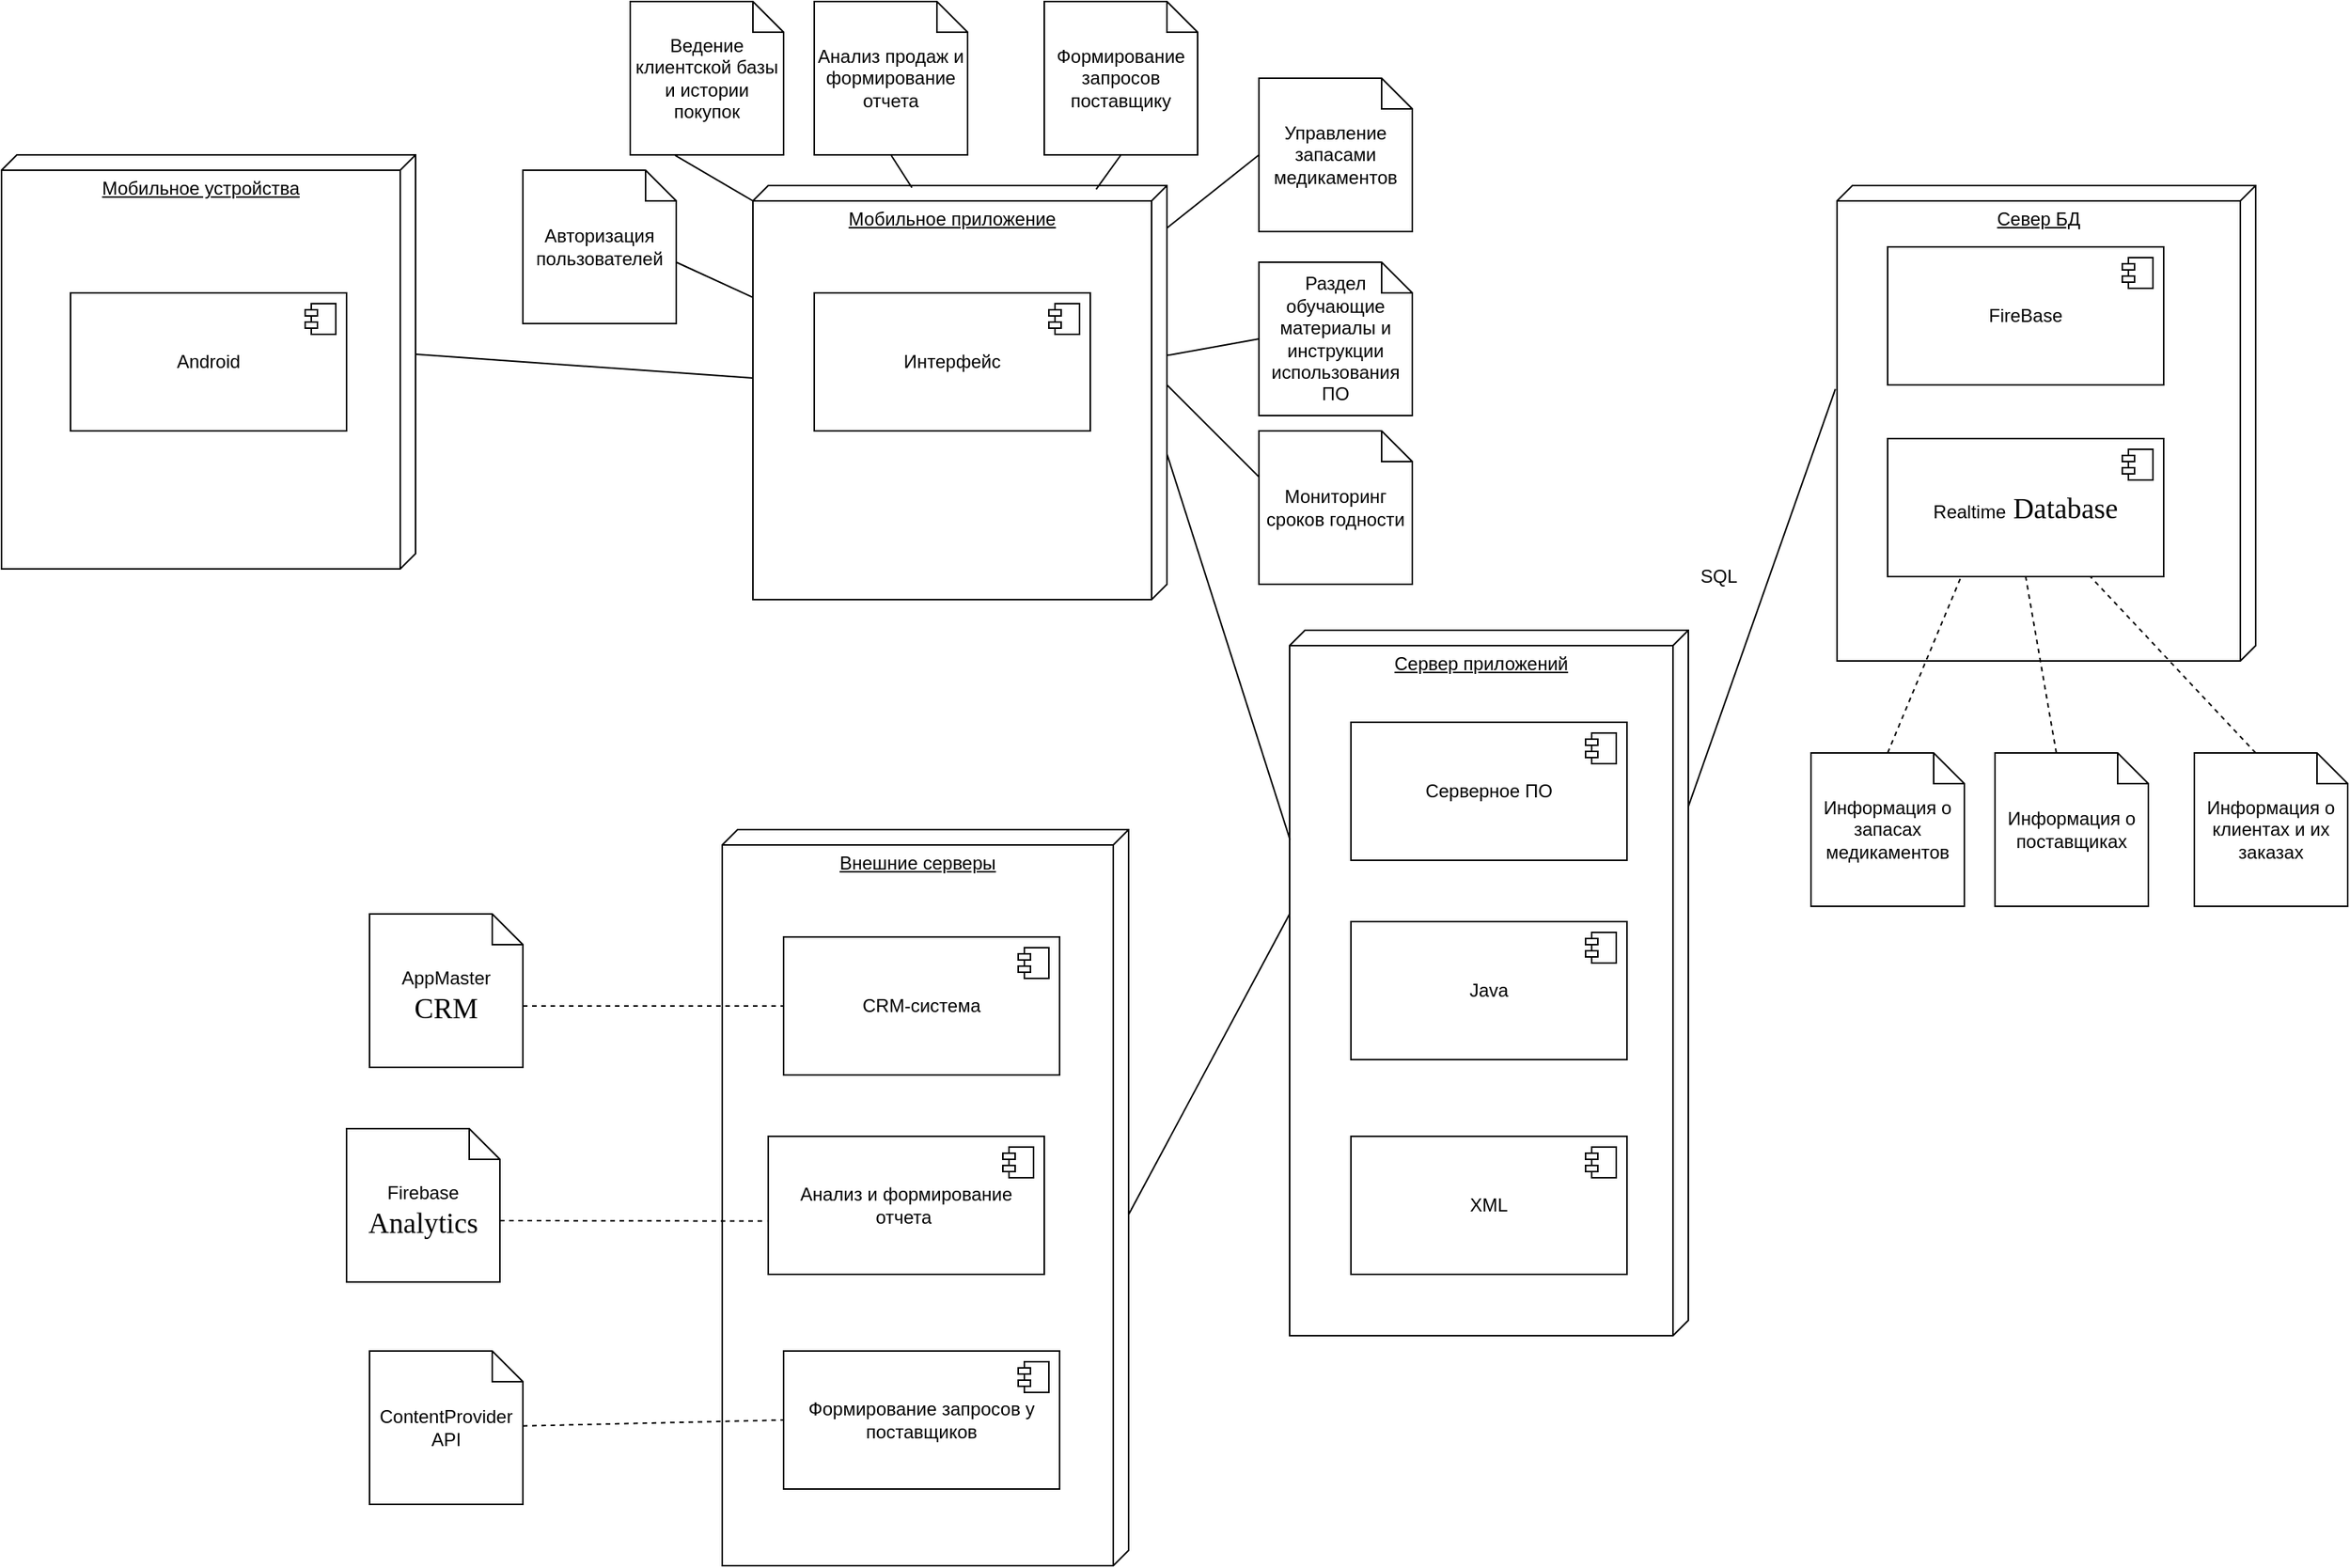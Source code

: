 <mxfile version="23.1.2" type="device">
  <diagram name="Страница — 1" id="DCjPbNZcJy4rBKEYP6em">
    <mxGraphModel dx="3000" dy="958" grid="1" gridSize="10" guides="1" tooltips="1" connect="1" arrows="1" fold="1" page="0" pageScale="1" pageWidth="827" pageHeight="1169" math="0" shadow="0">
      <root>
        <mxCell id="0" />
        <mxCell id="1" parent="0" />
        <mxCell id="6bSXe6BSbkcos6ZR_QDM-1" value="Север БД" style="verticalAlign=top;align=center;spacingTop=8;spacingLeft=2;spacingRight=12;shape=cube;size=10;direction=south;fontStyle=4;html=1;whiteSpace=wrap;" parent="1" vertex="1">
          <mxGeometry x="537" y="120" width="273" height="310" as="geometry" />
        </mxCell>
        <mxCell id="6bSXe6BSbkcos6ZR_QDM-2" value="FireBase" style="html=1;dropTarget=0;whiteSpace=wrap;" parent="1" vertex="1">
          <mxGeometry x="570" y="160" width="180" height="90" as="geometry" />
        </mxCell>
        <mxCell id="6bSXe6BSbkcos6ZR_QDM-3" value="" style="shape=module;jettyWidth=8;jettyHeight=4;" parent="6bSXe6BSbkcos6ZR_QDM-2" vertex="1">
          <mxGeometry x="1" width="20" height="20" relative="1" as="geometry">
            <mxPoint x="-27" y="7" as="offset" />
          </mxGeometry>
        </mxCell>
        <mxCell id="6bSXe6BSbkcos6ZR_QDM-7" value="Сервер приложений" style="verticalAlign=top;align=center;spacingTop=8;spacingLeft=2;spacingRight=12;shape=cube;size=10;direction=south;fontStyle=4;html=1;whiteSpace=wrap;" parent="1" vertex="1">
          <mxGeometry x="180" y="410" width="260" height="460" as="geometry" />
        </mxCell>
        <mxCell id="6bSXe6BSbkcos6ZR_QDM-8" value="Мобильное приложение" style="verticalAlign=top;align=center;spacingTop=8;spacingLeft=2;spacingRight=12;shape=cube;size=10;direction=south;fontStyle=4;html=1;whiteSpace=wrap;" parent="1" vertex="1">
          <mxGeometry x="-170" y="120" width="270" height="270" as="geometry" />
        </mxCell>
        <mxCell id="6bSXe6BSbkcos6ZR_QDM-9" value="Внешние серверы" style="verticalAlign=top;align=center;spacingTop=8;spacingLeft=2;spacingRight=12;shape=cube;size=10;direction=south;fontStyle=4;html=1;whiteSpace=wrap;" parent="1" vertex="1">
          <mxGeometry x="-190" y="540" width="265" height="480" as="geometry" />
        </mxCell>
        <mxCell id="6bSXe6BSbkcos6ZR_QDM-10" value="Интерфейс" style="html=1;dropTarget=0;whiteSpace=wrap;" parent="1" vertex="1">
          <mxGeometry x="-130" y="190" width="180" height="90" as="geometry" />
        </mxCell>
        <mxCell id="6bSXe6BSbkcos6ZR_QDM-11" value="" style="shape=module;jettyWidth=8;jettyHeight=4;" parent="6bSXe6BSbkcos6ZR_QDM-10" vertex="1">
          <mxGeometry x="1" width="20" height="20" relative="1" as="geometry">
            <mxPoint x="-27" y="7" as="offset" />
          </mxGeometry>
        </mxCell>
        <mxCell id="6bSXe6BSbkcos6ZR_QDM-13" value="" style="endArrow=none;html=1;rounded=0;exitX=0;exitY=0;exitDx=115;exitDy=0;exitPerimeter=0;entryX=0.428;entryY=1.004;entryDx=0;entryDy=0;entryPerimeter=0;" parent="1" source="6bSXe6BSbkcos6ZR_QDM-7" target="6bSXe6BSbkcos6ZR_QDM-1" edge="1">
          <mxGeometry width="50" height="50" relative="1" as="geometry">
            <mxPoint x="10" y="400" as="sourcePoint" />
            <mxPoint x="60" y="350" as="targetPoint" />
            <Array as="points" />
          </mxGeometry>
        </mxCell>
        <mxCell id="6bSXe6BSbkcos6ZR_QDM-14" value="SQL" style="text;html=1;strokeColor=none;fillColor=none;align=center;verticalAlign=middle;whiteSpace=wrap;rounded=0;" parent="1" vertex="1">
          <mxGeometry x="430" y="360" width="60" height="30" as="geometry" />
        </mxCell>
        <mxCell id="6bSXe6BSbkcos6ZR_QDM-16" value="Серверное ПО" style="html=1;dropTarget=0;whiteSpace=wrap;" parent="1" vertex="1">
          <mxGeometry x="220" y="470" width="180" height="90" as="geometry" />
        </mxCell>
        <mxCell id="6bSXe6BSbkcos6ZR_QDM-17" value="" style="shape=module;jettyWidth=8;jettyHeight=4;" parent="6bSXe6BSbkcos6ZR_QDM-16" vertex="1">
          <mxGeometry x="1" width="20" height="20" relative="1" as="geometry">
            <mxPoint x="-27" y="7" as="offset" />
          </mxGeometry>
        </mxCell>
        <mxCell id="6bSXe6BSbkcos6ZR_QDM-19" value="Java" style="html=1;dropTarget=0;whiteSpace=wrap;" parent="1" vertex="1">
          <mxGeometry x="220" y="600" width="180" height="90" as="geometry" />
        </mxCell>
        <mxCell id="6bSXe6BSbkcos6ZR_QDM-20" value="" style="shape=module;jettyWidth=8;jettyHeight=4;" parent="6bSXe6BSbkcos6ZR_QDM-19" vertex="1">
          <mxGeometry x="1" width="20" height="20" relative="1" as="geometry">
            <mxPoint x="-27" y="7" as="offset" />
          </mxGeometry>
        </mxCell>
        <mxCell id="6bSXe6BSbkcos6ZR_QDM-24" value="CRM-система" style="html=1;dropTarget=0;whiteSpace=wrap;" parent="1" vertex="1">
          <mxGeometry x="-150" y="610" width="180" height="90" as="geometry" />
        </mxCell>
        <mxCell id="6bSXe6BSbkcos6ZR_QDM-25" value="" style="shape=module;jettyWidth=8;jettyHeight=4;" parent="6bSXe6BSbkcos6ZR_QDM-24" vertex="1">
          <mxGeometry x="1" width="20" height="20" relative="1" as="geometry">
            <mxPoint x="-27" y="7" as="offset" />
          </mxGeometry>
        </mxCell>
        <mxCell id="6bSXe6BSbkcos6ZR_QDM-26" value="Анализ и формирование отчета&amp;nbsp;" style="html=1;dropTarget=0;whiteSpace=wrap;" parent="1" vertex="1">
          <mxGeometry x="-160" y="740" width="180" height="90" as="geometry" />
        </mxCell>
        <mxCell id="6bSXe6BSbkcos6ZR_QDM-27" value="" style="shape=module;jettyWidth=8;jettyHeight=4;" parent="6bSXe6BSbkcos6ZR_QDM-26" vertex="1">
          <mxGeometry x="1" width="20" height="20" relative="1" as="geometry">
            <mxPoint x="-27" y="7" as="offset" />
          </mxGeometry>
        </mxCell>
        <mxCell id="6bSXe6BSbkcos6ZR_QDM-28" value="" style="endArrow=none;html=1;rounded=0;exitX=0.523;exitY=0;exitDx=0;exitDy=0;exitPerimeter=0;entryX=0;entryY=0;entryDx=185;entryDy=260;entryPerimeter=0;" parent="1" source="6bSXe6BSbkcos6ZR_QDM-9" target="6bSXe6BSbkcos6ZR_QDM-7" edge="1">
          <mxGeometry width="50" height="50" relative="1" as="geometry">
            <mxPoint x="100" y="710" as="sourcePoint" />
            <mxPoint x="170" y="640" as="targetPoint" />
            <Array as="points" />
          </mxGeometry>
        </mxCell>
        <mxCell id="6bSXe6BSbkcos6ZR_QDM-29" value="" style="endArrow=none;html=1;rounded=0;exitX=0.297;exitY=0.999;exitDx=0;exitDy=0;exitPerimeter=0;entryX=0;entryY=0;entryDx=175;entryDy=0;entryPerimeter=0;" parent="1" source="6bSXe6BSbkcos6ZR_QDM-7" target="6bSXe6BSbkcos6ZR_QDM-8" edge="1">
          <mxGeometry width="50" height="50" relative="1" as="geometry">
            <mxPoint x="140" y="400" as="sourcePoint" />
            <mxPoint x="220" y="145" as="targetPoint" />
            <Array as="points" />
          </mxGeometry>
        </mxCell>
        <mxCell id="atOyLSz9K0zi_MBjfNwq-8" value="Информация о запасах медикаментов" style="shape=note;size=20;whiteSpace=wrap;html=1;" parent="1" vertex="1">
          <mxGeometry x="520" y="490" width="100" height="100" as="geometry" />
        </mxCell>
        <mxCell id="atOyLSz9K0zi_MBjfNwq-9" value="Информация о поставщиках" style="shape=note;size=20;whiteSpace=wrap;html=1;" parent="1" vertex="1">
          <mxGeometry x="640" y="490" width="100" height="100" as="geometry" />
        </mxCell>
        <mxCell id="atOyLSz9K0zi_MBjfNwq-10" value="Информация о клиентах и их заказах" style="shape=note;size=20;whiteSpace=wrap;html=1;" parent="1" vertex="1">
          <mxGeometry x="770" y="490" width="100" height="100" as="geometry" />
        </mxCell>
        <mxCell id="atOyLSz9K0zi_MBjfNwq-11" value="" style="endArrow=none;dashed=1;html=1;rounded=0;exitX=0.5;exitY=0;exitDx=0;exitDy=0;exitPerimeter=0;" parent="1" source="atOyLSz9K0zi_MBjfNwq-8" edge="1">
          <mxGeometry width="50" height="50" relative="1" as="geometry">
            <mxPoint x="630" y="440" as="sourcePoint" />
            <mxPoint x="620" y="370" as="targetPoint" />
          </mxGeometry>
        </mxCell>
        <mxCell id="atOyLSz9K0zi_MBjfNwq-12" value="" style="endArrow=none;dashed=1;html=1;rounded=0;exitX=0;exitY=0;exitDx=40;exitDy=0;exitPerimeter=0;entryX=0.5;entryY=1;entryDx=0;entryDy=0;" parent="1" source="atOyLSz9K0zi_MBjfNwq-9" target="LqRWvsVkJMIg8Jv1mjb4-21" edge="1">
          <mxGeometry width="50" height="50" relative="1" as="geometry">
            <mxPoint x="730" y="440" as="sourcePoint" />
            <mxPoint x="698.261" y="390" as="targetPoint" />
          </mxGeometry>
        </mxCell>
        <mxCell id="atOyLSz9K0zi_MBjfNwq-13" value="" style="endArrow=none;dashed=1;html=1;rounded=0;exitX=0;exitY=0;exitDx=40;exitDy=0;exitPerimeter=0;" parent="1" source="atOyLSz9K0zi_MBjfNwq-10" target="LqRWvsVkJMIg8Jv1mjb4-21" edge="1">
          <mxGeometry width="50" height="50" relative="1" as="geometry">
            <mxPoint x="900" y="460" as="sourcePoint" />
            <mxPoint x="755" y="389.043" as="targetPoint" />
          </mxGeometry>
        </mxCell>
        <mxCell id="atOyLSz9K0zi_MBjfNwq-21" value="AppMaster&lt;span style=&quot;font-size:14.0pt;line-height:115%;font-family:&amp;quot;Times New Roman&amp;quot;,&amp;quot;serif&amp;quot;;&lt;br/&gt;mso-fareast-font-family:Calibri;mso-fareast-theme-font:minor-latin;mso-ansi-language:&lt;br/&gt;RU;mso-fareast-language:EN-US;mso-bidi-language:AR-SA&quot; lang=&quot;EN-US&quot;&gt; &lt;/span&gt;&lt;span style=&quot;font-size:14.0pt;line-height:115%;font-family:&amp;quot;Times New Roman&amp;quot;,&amp;quot;serif&amp;quot;;&lt;br/&gt;mso-fareast-font-family:Calibri;mso-fareast-theme-font:minor-latin;mso-ansi-language:&lt;br/&gt;EN-US;mso-fareast-language:EN-US;mso-bidi-language:AR-SA&quot; lang=&quot;EN-US&quot;&gt;CRM&lt;/span&gt;" style="shape=note;size=20;whiteSpace=wrap;html=1;" parent="1" vertex="1">
          <mxGeometry x="-420" y="595" width="100" height="100" as="geometry" />
        </mxCell>
        <mxCell id="atOyLSz9K0zi_MBjfNwq-23" value="" style="endArrow=none;dashed=1;html=1;rounded=0;entryX=-0.005;entryY=0.614;entryDx=0;entryDy=0;entryPerimeter=0;exitX=0;exitY=0;exitDx=100;exitDy=60;exitPerimeter=0;" parent="1" source="atOyLSz9K0zi_MBjfNwq-28" target="6bSXe6BSbkcos6ZR_QDM-26" edge="1">
          <mxGeometry width="50" height="50" relative="1" as="geometry">
            <mxPoint x="-290" y="860" as="sourcePoint" />
            <mxPoint x="-240" y="810" as="targetPoint" />
          </mxGeometry>
        </mxCell>
        <mxCell id="atOyLSz9K0zi_MBjfNwq-24" value="" style="endArrow=none;dashed=1;html=1;rounded=0;exitX=0;exitY=0;exitDx=100;exitDy=60;exitPerimeter=0;entryX=0;entryY=0.5;entryDx=0;entryDy=0;" parent="1" source="atOyLSz9K0zi_MBjfNwq-21" target="6bSXe6BSbkcos6ZR_QDM-24" edge="1">
          <mxGeometry width="50" height="50" relative="1" as="geometry">
            <mxPoint x="60" y="830" as="sourcePoint" />
            <mxPoint x="110" y="780" as="targetPoint" />
          </mxGeometry>
        </mxCell>
        <mxCell id="atOyLSz9K0zi_MBjfNwq-28" value="Firebase&lt;span style=&quot;font-size:14.0pt;line-height:115%;font-family:&amp;quot;Times New Roman&amp;quot;,&amp;quot;serif&amp;quot;;&lt;br/&gt;mso-fareast-font-family:Calibri;mso-fareast-theme-font:minor-latin;mso-ansi-language:&lt;br/&gt;RU;mso-fareast-language:EN-US;mso-bidi-language:AR-SA&quot; lang=&quot;EN-US&quot;&gt; &lt;/span&gt;&lt;span style=&quot;font-size:14.0pt;line-height:115%;font-family:&amp;quot;Times New Roman&amp;quot;,&amp;quot;serif&amp;quot;;&lt;br/&gt;mso-fareast-font-family:Calibri;mso-fareast-theme-font:minor-latin;mso-ansi-language:&lt;br/&gt;EN-US;mso-fareast-language:EN-US;mso-bidi-language:AR-SA&quot; lang=&quot;EN-US&quot;&gt;Analytics&lt;/span&gt;" style="shape=note;size=20;whiteSpace=wrap;html=1;" parent="1" vertex="1">
          <mxGeometry x="-435" y="735" width="100" height="100" as="geometry" />
        </mxCell>
        <mxCell id="LqRWvsVkJMIg8Jv1mjb4-1" value="Мобильное устройства" style="verticalAlign=top;align=center;spacingTop=8;spacingLeft=2;spacingRight=12;shape=cube;size=10;direction=south;fontStyle=4;html=1;whiteSpace=wrap;" parent="1" vertex="1">
          <mxGeometry x="-660" y="100" width="270" height="270" as="geometry" />
        </mxCell>
        <mxCell id="LqRWvsVkJMIg8Jv1mjb4-2" value="Android" style="html=1;dropTarget=0;whiteSpace=wrap;" parent="1" vertex="1">
          <mxGeometry x="-615" y="190" width="180" height="90" as="geometry" />
        </mxCell>
        <mxCell id="LqRWvsVkJMIg8Jv1mjb4-3" value="" style="shape=module;jettyWidth=8;jettyHeight=4;" parent="LqRWvsVkJMIg8Jv1mjb4-2" vertex="1">
          <mxGeometry x="1" width="20" height="20" relative="1" as="geometry">
            <mxPoint x="-27" y="7" as="offset" />
          </mxGeometry>
        </mxCell>
        <mxCell id="LqRWvsVkJMIg8Jv1mjb4-5" value="" style="endArrow=none;html=1;rounded=0;exitX=0;exitY=0;exitDx=130;exitDy=0;exitPerimeter=0;" parent="1" source="LqRWvsVkJMIg8Jv1mjb4-1" target="6bSXe6BSbkcos6ZR_QDM-8" edge="1">
          <mxGeometry width="50" height="50" relative="1" as="geometry">
            <mxPoint x="40" y="350" as="sourcePoint" />
            <mxPoint x="90" y="300" as="targetPoint" />
          </mxGeometry>
        </mxCell>
        <mxCell id="LqRWvsVkJMIg8Jv1mjb4-6" value="Управление запасами медикаментов" style="shape=note;size=20;whiteSpace=wrap;html=1;" parent="1" vertex="1">
          <mxGeometry x="160" y="50" width="100" height="100" as="geometry" />
        </mxCell>
        <mxCell id="LqRWvsVkJMIg8Jv1mjb4-7" value="Раздел обучающие материалы и инструкции использования ПО" style="shape=note;size=20;whiteSpace=wrap;html=1;" parent="1" vertex="1">
          <mxGeometry x="160" y="170" width="100" height="100" as="geometry" />
        </mxCell>
        <mxCell id="LqRWvsVkJMIg8Jv1mjb4-8" value="Мониторинг сроков годности" style="shape=note;size=20;whiteSpace=wrap;html=1;" parent="1" vertex="1">
          <mxGeometry x="160" y="280" width="100" height="100" as="geometry" />
        </mxCell>
        <mxCell id="LqRWvsVkJMIg8Jv1mjb4-9" value="Формирование запросов поставщику" style="shape=note;size=20;whiteSpace=wrap;html=1;" parent="1" vertex="1">
          <mxGeometry x="20" width="100" height="100" as="geometry" />
        </mxCell>
        <mxCell id="LqRWvsVkJMIg8Jv1mjb4-10" value="Анализ продаж и формирование отчета" style="shape=note;size=20;whiteSpace=wrap;html=1;" parent="1" vertex="1">
          <mxGeometry x="-130" width="100" height="100" as="geometry" />
        </mxCell>
        <mxCell id="LqRWvsVkJMIg8Jv1mjb4-11" value="Ведение клиентской базы и истории покупок" style="shape=note;size=20;whiteSpace=wrap;html=1;" parent="1" vertex="1">
          <mxGeometry x="-250" width="100" height="100" as="geometry" />
        </mxCell>
        <mxCell id="LqRWvsVkJMIg8Jv1mjb4-12" value="" style="endArrow=none;html=1;rounded=0;exitX=0.293;exitY=1.003;exitDx=0;exitDy=0;exitPerimeter=0;entryX=0;entryY=0;entryDx=10;entryDy=270;entryPerimeter=0;" parent="1" source="LqRWvsVkJMIg8Jv1mjb4-11" target="6bSXe6BSbkcos6ZR_QDM-8" edge="1">
          <mxGeometry width="50" height="50" relative="1" as="geometry">
            <mxPoint x="200" y="350" as="sourcePoint" />
            <mxPoint x="250" y="300" as="targetPoint" />
          </mxGeometry>
        </mxCell>
        <mxCell id="LqRWvsVkJMIg8Jv1mjb4-13" value="" style="endArrow=none;html=1;rounded=0;exitX=0.5;exitY=1;exitDx=0;exitDy=0;exitPerimeter=0;entryX=0.005;entryY=0.616;entryDx=0;entryDy=0;entryPerimeter=0;" parent="1" source="LqRWvsVkJMIg8Jv1mjb4-10" target="6bSXe6BSbkcos6ZR_QDM-8" edge="1">
          <mxGeometry width="50" height="50" relative="1" as="geometry">
            <mxPoint x="-50" y="110" as="sourcePoint" />
            <mxPoint x="1" y="140" as="targetPoint" />
          </mxGeometry>
        </mxCell>
        <mxCell id="LqRWvsVkJMIg8Jv1mjb4-14" value="" style="endArrow=none;html=1;rounded=0;exitX=0.5;exitY=1;exitDx=0;exitDy=0;exitPerimeter=0;entryX=0.009;entryY=0.171;entryDx=0;entryDy=0;entryPerimeter=0;" parent="1" source="LqRWvsVkJMIg8Jv1mjb4-9" target="6bSXe6BSbkcos6ZR_QDM-8" edge="1">
          <mxGeometry width="50" height="50" relative="1" as="geometry">
            <mxPoint x="110" y="110" as="sourcePoint" />
            <mxPoint x="161" y="140" as="targetPoint" />
          </mxGeometry>
        </mxCell>
        <mxCell id="LqRWvsVkJMIg8Jv1mjb4-15" value="" style="endArrow=none;html=1;rounded=0;entryX=0;entryY=0.5;entryDx=0;entryDy=0;entryPerimeter=0;" parent="1" source="6bSXe6BSbkcos6ZR_QDM-8" target="LqRWvsVkJMIg8Jv1mjb4-6" edge="1">
          <mxGeometry width="50" height="50" relative="1" as="geometry">
            <mxPoint x="130" y="140" as="sourcePoint" />
            <mxPoint x="181" y="170" as="targetPoint" />
          </mxGeometry>
        </mxCell>
        <mxCell id="LqRWvsVkJMIg8Jv1mjb4-16" value="" style="endArrow=none;html=1;rounded=0;entryX=0;entryY=0.5;entryDx=0;entryDy=0;entryPerimeter=0;" parent="1" source="6bSXe6BSbkcos6ZR_QDM-8" target="LqRWvsVkJMIg8Jv1mjb4-7" edge="1">
          <mxGeometry width="50" height="50" relative="1" as="geometry">
            <mxPoint x="120" y="190" as="sourcePoint" />
            <mxPoint x="171" y="220" as="targetPoint" />
          </mxGeometry>
        </mxCell>
        <mxCell id="LqRWvsVkJMIg8Jv1mjb4-17" value="" style="endArrow=none;html=1;rounded=0;exitX=0;exitY=0;exitDx=130;exitDy=0;exitPerimeter=0;" parent="1" source="6bSXe6BSbkcos6ZR_QDM-8" edge="1">
          <mxGeometry width="50" height="50" relative="1" as="geometry">
            <mxPoint x="130" y="280" as="sourcePoint" />
            <mxPoint x="160" y="310" as="targetPoint" />
          </mxGeometry>
        </mxCell>
        <mxCell id="LqRWvsVkJMIg8Jv1mjb4-18" value="XML" style="html=1;dropTarget=0;whiteSpace=wrap;" parent="1" vertex="1">
          <mxGeometry x="220" y="740" width="180" height="90" as="geometry" />
        </mxCell>
        <mxCell id="LqRWvsVkJMIg8Jv1mjb4-19" value="" style="shape=module;jettyWidth=8;jettyHeight=4;" parent="LqRWvsVkJMIg8Jv1mjb4-18" vertex="1">
          <mxGeometry x="1" width="20" height="20" relative="1" as="geometry">
            <mxPoint x="-27" y="7" as="offset" />
          </mxGeometry>
        </mxCell>
        <mxCell id="LqRWvsVkJMIg8Jv1mjb4-21" value="Realtime&lt;span style=&quot;font-size:14.0pt;line-height:115%;font-family:&amp;quot;Times New Roman&amp;quot;,&amp;quot;serif&amp;quot;;&lt;br/&gt;mso-fareast-font-family:Calibri;mso-fareast-theme-font:minor-latin;mso-ansi-language:&lt;br/&gt;RU;mso-fareast-language:EN-US;mso-bidi-language:AR-SA&quot; lang=&quot;EN-US&quot;&gt; &lt;/span&gt;&lt;span style=&quot;font-size:14.0pt;line-height:115%;font-family:&amp;quot;Times New Roman&amp;quot;,&amp;quot;serif&amp;quot;;&lt;br/&gt;mso-fareast-font-family:Calibri;mso-fareast-theme-font:minor-latin;mso-ansi-language:&lt;br/&gt;EN-US;mso-fareast-language:EN-US;mso-bidi-language:AR-SA&quot; lang=&quot;EN-US&quot;&gt;Database&lt;/span&gt;&lt;span style=&quot;font-size:14.0pt;line-height:115%;font-family:&amp;quot;Times New Roman&amp;quot;,&amp;quot;serif&amp;quot;;&lt;br/&gt;mso-fareast-font-family:Calibri;mso-fareast-theme-font:minor-latin;mso-ansi-language:&lt;br/&gt;RU;mso-fareast-language:EN-US;mso-bidi-language:AR-SA&quot; lang=&quot;EN-US&quot;&gt;&lt;/span&gt;" style="html=1;dropTarget=0;whiteSpace=wrap;" parent="1" vertex="1">
          <mxGeometry x="570" y="285" width="180" height="90" as="geometry" />
        </mxCell>
        <mxCell id="LqRWvsVkJMIg8Jv1mjb4-22" value="" style="shape=module;jettyWidth=8;jettyHeight=4;" parent="LqRWvsVkJMIg8Jv1mjb4-21" vertex="1">
          <mxGeometry x="1" width="20" height="20" relative="1" as="geometry">
            <mxPoint x="-27" y="7" as="offset" />
          </mxGeometry>
        </mxCell>
        <mxCell id="LqRWvsVkJMIg8Jv1mjb4-26" value="Формирование запросов у поставщиков" style="html=1;dropTarget=0;whiteSpace=wrap;" parent="1" vertex="1">
          <mxGeometry x="-150" y="880" width="180" height="90" as="geometry" />
        </mxCell>
        <mxCell id="LqRWvsVkJMIg8Jv1mjb4-27" value="" style="shape=module;jettyWidth=8;jettyHeight=4;" parent="LqRWvsVkJMIg8Jv1mjb4-26" vertex="1">
          <mxGeometry x="1" width="20" height="20" relative="1" as="geometry">
            <mxPoint x="-27" y="7" as="offset" />
          </mxGeometry>
        </mxCell>
        <mxCell id="LqRWvsVkJMIg8Jv1mjb4-28" value="ContentProvider API" style="shape=note;size=20;whiteSpace=wrap;html=1;" parent="1" vertex="1">
          <mxGeometry x="-420" y="880" width="100" height="100" as="geometry" />
        </mxCell>
        <mxCell id="LqRWvsVkJMIg8Jv1mjb4-29" value="" style="endArrow=none;dashed=1;html=1;rounded=0;entryX=0;entryY=0.5;entryDx=0;entryDy=0;" parent="1" source="LqRWvsVkJMIg8Jv1mjb4-28" target="LqRWvsVkJMIg8Jv1mjb4-26" edge="1">
          <mxGeometry width="50" height="50" relative="1" as="geometry">
            <mxPoint x="-260" y="1020" as="sourcePoint" />
            <mxPoint x="-131" y="1015" as="targetPoint" />
          </mxGeometry>
        </mxCell>
        <mxCell id="LqRWvsVkJMIg8Jv1mjb4-30" value="Авторизация пользователей" style="shape=note;size=20;whiteSpace=wrap;html=1;" parent="1" vertex="1">
          <mxGeometry x="-320" y="110" width="100" height="100" as="geometry" />
        </mxCell>
        <mxCell id="LqRWvsVkJMIg8Jv1mjb4-31" value="" style="endArrow=none;html=1;rounded=0;exitX=0;exitY=0;exitDx=100;exitDy=60;exitPerimeter=0;" parent="1" source="LqRWvsVkJMIg8Jv1mjb4-30" target="6bSXe6BSbkcos6ZR_QDM-8" edge="1">
          <mxGeometry width="50" height="50" relative="1" as="geometry">
            <mxPoint x="-10" y="190" as="sourcePoint" />
            <mxPoint x="40" y="140" as="targetPoint" />
          </mxGeometry>
        </mxCell>
      </root>
    </mxGraphModel>
  </diagram>
</mxfile>
